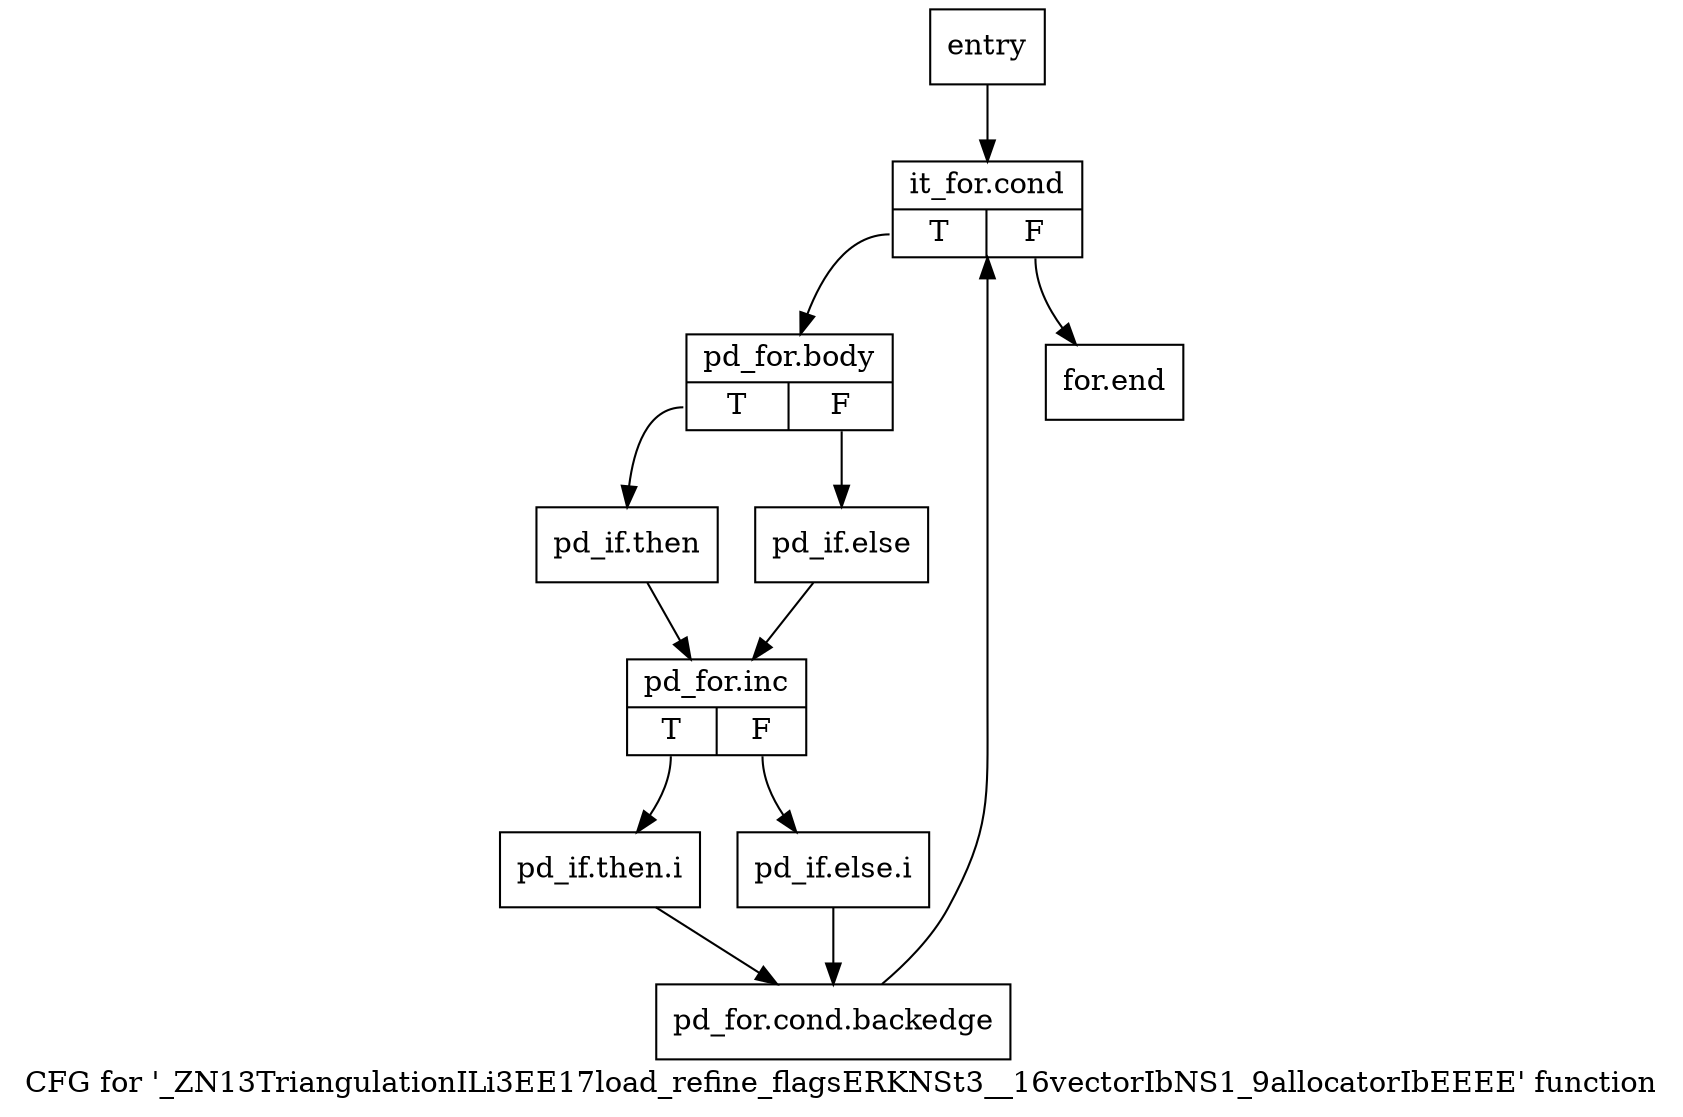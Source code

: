 digraph "CFG for '_ZN13TriangulationILi3EE17load_refine_flagsERKNSt3__16vectorIbNS1_9allocatorIbEEEE' function" {
	label="CFG for '_ZN13TriangulationILi3EE17load_refine_flagsERKNSt3__16vectorIbNS1_9allocatorIbEEEE' function";

	Node0x7a5a380 [shape=record,label="{entry}"];
	Node0x7a5a380 -> Node0x7a5a3d0;
	Node0x7a5a3d0 [shape=record,label="{it_for.cond|{<s0>T|<s1>F}}"];
	Node0x7a5a3d0:s0 -> Node0x7a5a420;
	Node0x7a5a3d0:s1 -> Node0x7a5a650;
	Node0x7a5a420 [shape=record,label="{pd_for.body|{<s0>T|<s1>F}}"];
	Node0x7a5a420:s0 -> Node0x7a5a470;
	Node0x7a5a420:s1 -> Node0x7a5a4c0;
	Node0x7a5a470 [shape=record,label="{pd_if.then}"];
	Node0x7a5a470 -> Node0x7a5a510;
	Node0x7a5a4c0 [shape=record,label="{pd_if.else}"];
	Node0x7a5a4c0 -> Node0x7a5a510;
	Node0x7a5a510 [shape=record,label="{pd_for.inc|{<s0>T|<s1>F}}"];
	Node0x7a5a510:s0 -> Node0x7a5a560;
	Node0x7a5a510:s1 -> Node0x7a5a600;
	Node0x7a5a560 [shape=record,label="{pd_if.then.i}"];
	Node0x7a5a560 -> Node0x7a5a5b0;
	Node0x7a5a5b0 [shape=record,label="{pd_for.cond.backedge}"];
	Node0x7a5a5b0 -> Node0x7a5a3d0;
	Node0x7a5a600 [shape=record,label="{pd_if.else.i}"];
	Node0x7a5a600 -> Node0x7a5a5b0;
	Node0x7a5a650 [shape=record,label="{for.end}"];
}

